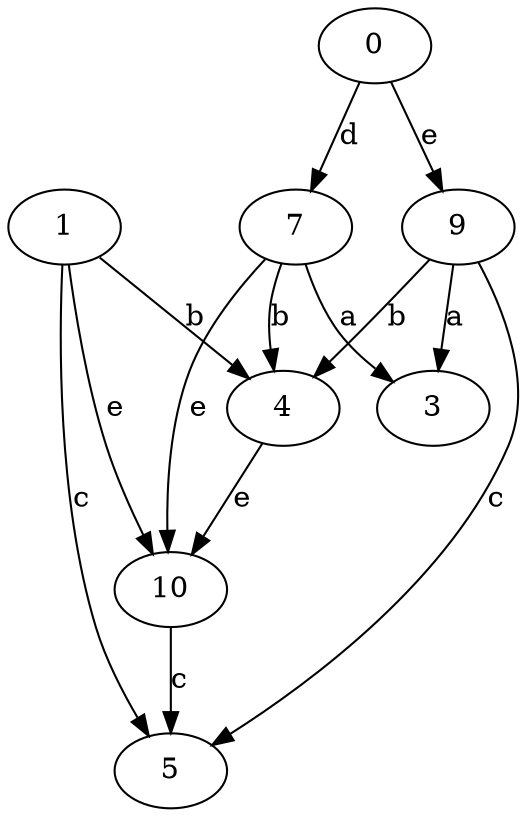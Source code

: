 strict digraph  {
1;
3;
4;
0;
5;
7;
9;
10;
1 -> 4  [label=b];
1 -> 5  [label=c];
1 -> 10  [label=e];
4 -> 10  [label=e];
0 -> 7  [label=d];
0 -> 9  [label=e];
7 -> 3  [label=a];
7 -> 4  [label=b];
7 -> 10  [label=e];
9 -> 3  [label=a];
9 -> 4  [label=b];
9 -> 5  [label=c];
10 -> 5  [label=c];
}
